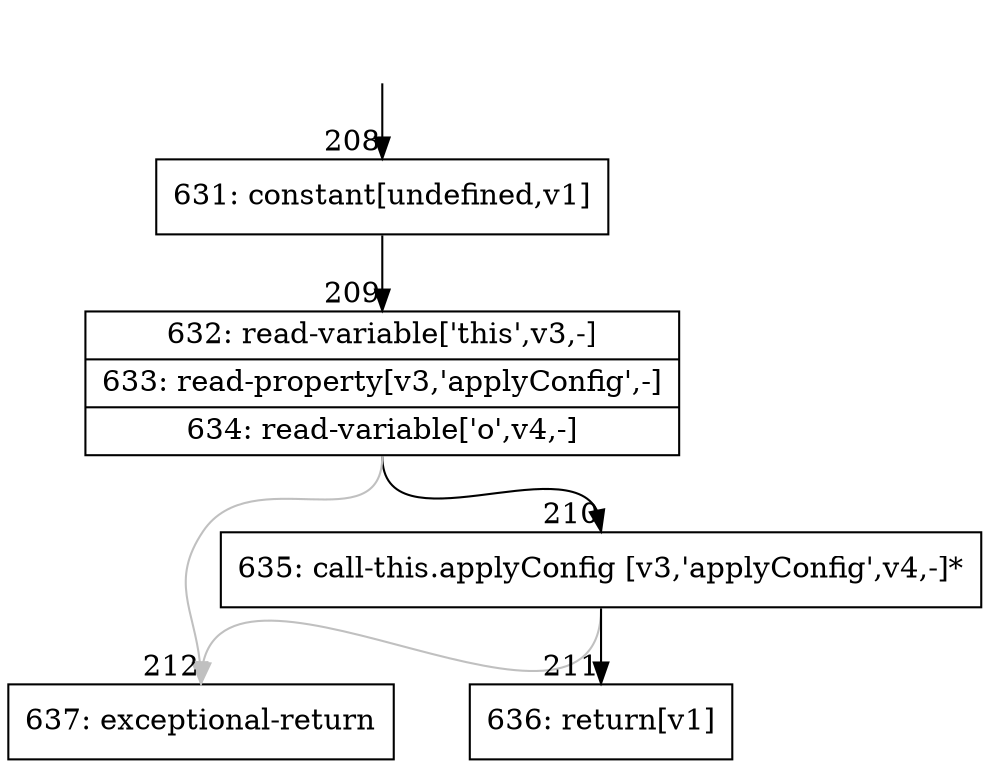 digraph {
rankdir="TD"
BB_entry12[shape=none,label=""];
BB_entry12 -> BB208 [tailport=s, headport=n, headlabel="    208"]
BB208 [shape=record label="{631: constant[undefined,v1]}" ] 
BB208 -> BB209 [tailport=s, headport=n, headlabel="      209"]
BB209 [shape=record label="{632: read-variable['this',v3,-]|633: read-property[v3,'applyConfig',-]|634: read-variable['o',v4,-]}" ] 
BB209 -> BB210 [tailport=s, headport=n, headlabel="      210"]
BB209 -> BB212 [tailport=s, headport=n, color=gray, headlabel="      212"]
BB210 [shape=record label="{635: call-this.applyConfig [v3,'applyConfig',v4,-]*}" ] 
BB210 -> BB211 [tailport=s, headport=n, headlabel="      211"]
BB210 -> BB212 [tailport=s, headport=n, color=gray]
BB211 [shape=record label="{636: return[v1]}" ] 
BB212 [shape=record label="{637: exceptional-return}" ] 
//#$~ 236
}
